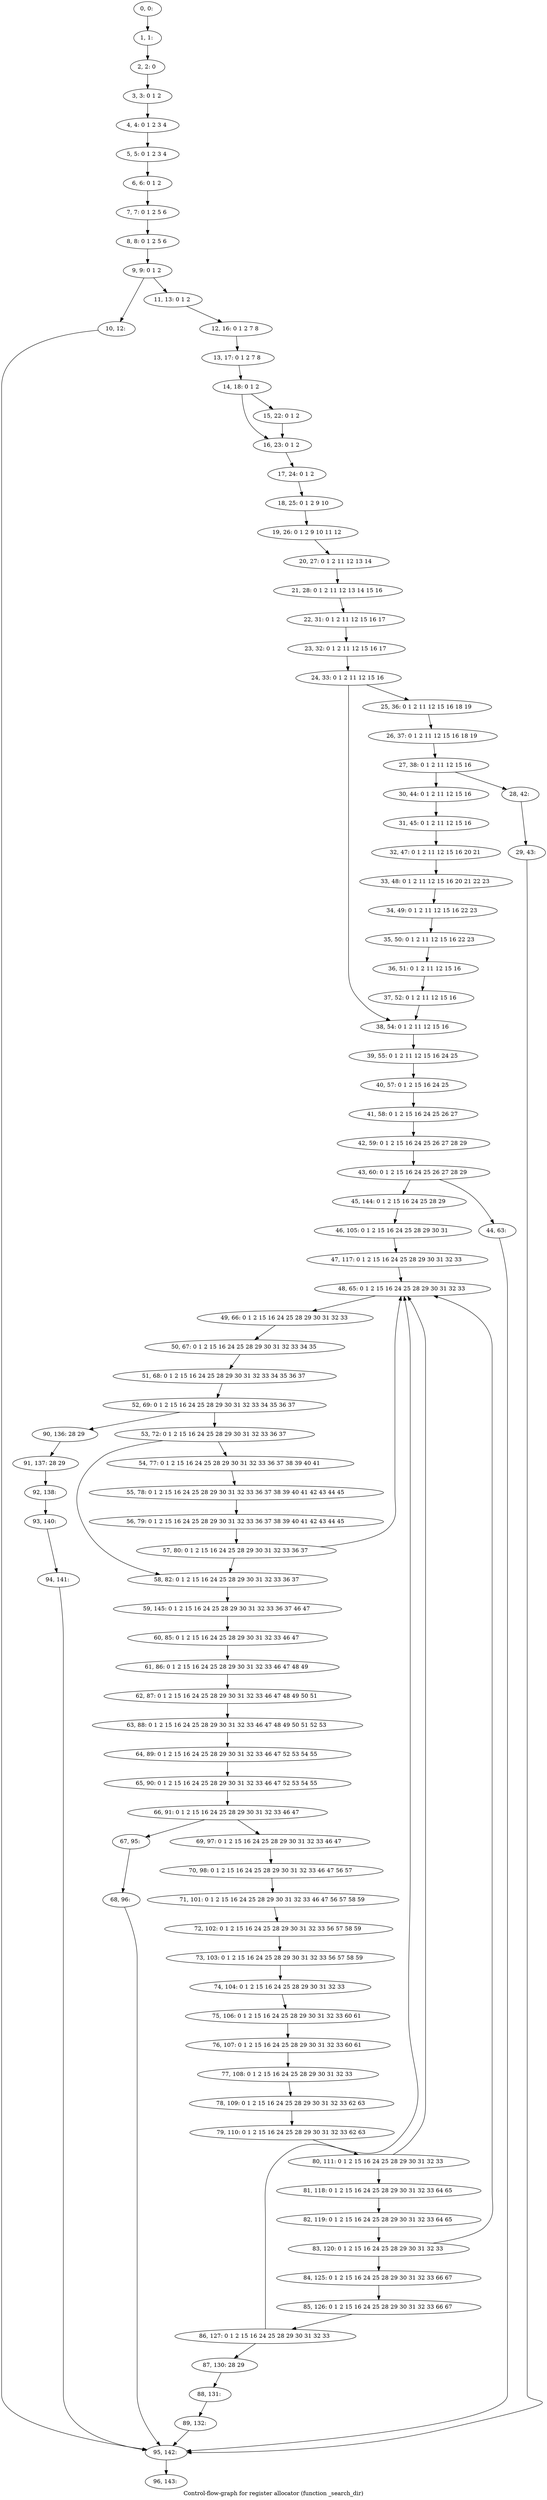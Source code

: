 digraph G {
graph [label="Control-flow-graph for register allocator (function _search_dir)"]
0[label="0, 0: "];
1[label="1, 1: "];
2[label="2, 2: 0 "];
3[label="3, 3: 0 1 2 "];
4[label="4, 4: 0 1 2 3 4 "];
5[label="5, 5: 0 1 2 3 4 "];
6[label="6, 6: 0 1 2 "];
7[label="7, 7: 0 1 2 5 6 "];
8[label="8, 8: 0 1 2 5 6 "];
9[label="9, 9: 0 1 2 "];
10[label="10, 12: "];
11[label="11, 13: 0 1 2 "];
12[label="12, 16: 0 1 2 7 8 "];
13[label="13, 17: 0 1 2 7 8 "];
14[label="14, 18: 0 1 2 "];
15[label="15, 22: 0 1 2 "];
16[label="16, 23: 0 1 2 "];
17[label="17, 24: 0 1 2 "];
18[label="18, 25: 0 1 2 9 10 "];
19[label="19, 26: 0 1 2 9 10 11 12 "];
20[label="20, 27: 0 1 2 11 12 13 14 "];
21[label="21, 28: 0 1 2 11 12 13 14 15 16 "];
22[label="22, 31: 0 1 2 11 12 15 16 17 "];
23[label="23, 32: 0 1 2 11 12 15 16 17 "];
24[label="24, 33: 0 1 2 11 12 15 16 "];
25[label="25, 36: 0 1 2 11 12 15 16 18 19 "];
26[label="26, 37: 0 1 2 11 12 15 16 18 19 "];
27[label="27, 38: 0 1 2 11 12 15 16 "];
28[label="28, 42: "];
29[label="29, 43: "];
30[label="30, 44: 0 1 2 11 12 15 16 "];
31[label="31, 45: 0 1 2 11 12 15 16 "];
32[label="32, 47: 0 1 2 11 12 15 16 20 21 "];
33[label="33, 48: 0 1 2 11 12 15 16 20 21 22 23 "];
34[label="34, 49: 0 1 2 11 12 15 16 22 23 "];
35[label="35, 50: 0 1 2 11 12 15 16 22 23 "];
36[label="36, 51: 0 1 2 11 12 15 16 "];
37[label="37, 52: 0 1 2 11 12 15 16 "];
38[label="38, 54: 0 1 2 11 12 15 16 "];
39[label="39, 55: 0 1 2 11 12 15 16 24 25 "];
40[label="40, 57: 0 1 2 15 16 24 25 "];
41[label="41, 58: 0 1 2 15 16 24 25 26 27 "];
42[label="42, 59: 0 1 2 15 16 24 25 26 27 28 29 "];
43[label="43, 60: 0 1 2 15 16 24 25 26 27 28 29 "];
44[label="44, 63: "];
45[label="45, 144: 0 1 2 15 16 24 25 28 29 "];
46[label="46, 105: 0 1 2 15 16 24 25 28 29 30 31 "];
47[label="47, 117: 0 1 2 15 16 24 25 28 29 30 31 32 33 "];
48[label="48, 65: 0 1 2 15 16 24 25 28 29 30 31 32 33 "];
49[label="49, 66: 0 1 2 15 16 24 25 28 29 30 31 32 33 "];
50[label="50, 67: 0 1 2 15 16 24 25 28 29 30 31 32 33 34 35 "];
51[label="51, 68: 0 1 2 15 16 24 25 28 29 30 31 32 33 34 35 36 37 "];
52[label="52, 69: 0 1 2 15 16 24 25 28 29 30 31 32 33 34 35 36 37 "];
53[label="53, 72: 0 1 2 15 16 24 25 28 29 30 31 32 33 36 37 "];
54[label="54, 77: 0 1 2 15 16 24 25 28 29 30 31 32 33 36 37 38 39 40 41 "];
55[label="55, 78: 0 1 2 15 16 24 25 28 29 30 31 32 33 36 37 38 39 40 41 42 43 44 45 "];
56[label="56, 79: 0 1 2 15 16 24 25 28 29 30 31 32 33 36 37 38 39 40 41 42 43 44 45 "];
57[label="57, 80: 0 1 2 15 16 24 25 28 29 30 31 32 33 36 37 "];
58[label="58, 82: 0 1 2 15 16 24 25 28 29 30 31 32 33 36 37 "];
59[label="59, 145: 0 1 2 15 16 24 25 28 29 30 31 32 33 36 37 46 47 "];
60[label="60, 85: 0 1 2 15 16 24 25 28 29 30 31 32 33 46 47 "];
61[label="61, 86: 0 1 2 15 16 24 25 28 29 30 31 32 33 46 47 48 49 "];
62[label="62, 87: 0 1 2 15 16 24 25 28 29 30 31 32 33 46 47 48 49 50 51 "];
63[label="63, 88: 0 1 2 15 16 24 25 28 29 30 31 32 33 46 47 48 49 50 51 52 53 "];
64[label="64, 89: 0 1 2 15 16 24 25 28 29 30 31 32 33 46 47 52 53 54 55 "];
65[label="65, 90: 0 1 2 15 16 24 25 28 29 30 31 32 33 46 47 52 53 54 55 "];
66[label="66, 91: 0 1 2 15 16 24 25 28 29 30 31 32 33 46 47 "];
67[label="67, 95: "];
68[label="68, 96: "];
69[label="69, 97: 0 1 2 15 16 24 25 28 29 30 31 32 33 46 47 "];
70[label="70, 98: 0 1 2 15 16 24 25 28 29 30 31 32 33 46 47 56 57 "];
71[label="71, 101: 0 1 2 15 16 24 25 28 29 30 31 32 33 46 47 56 57 58 59 "];
72[label="72, 102: 0 1 2 15 16 24 25 28 29 30 31 32 33 56 57 58 59 "];
73[label="73, 103: 0 1 2 15 16 24 25 28 29 30 31 32 33 56 57 58 59 "];
74[label="74, 104: 0 1 2 15 16 24 25 28 29 30 31 32 33 "];
75[label="75, 106: 0 1 2 15 16 24 25 28 29 30 31 32 33 60 61 "];
76[label="76, 107: 0 1 2 15 16 24 25 28 29 30 31 32 33 60 61 "];
77[label="77, 108: 0 1 2 15 16 24 25 28 29 30 31 32 33 "];
78[label="78, 109: 0 1 2 15 16 24 25 28 29 30 31 32 33 62 63 "];
79[label="79, 110: 0 1 2 15 16 24 25 28 29 30 31 32 33 62 63 "];
80[label="80, 111: 0 1 2 15 16 24 25 28 29 30 31 32 33 "];
81[label="81, 118: 0 1 2 15 16 24 25 28 29 30 31 32 33 64 65 "];
82[label="82, 119: 0 1 2 15 16 24 25 28 29 30 31 32 33 64 65 "];
83[label="83, 120: 0 1 2 15 16 24 25 28 29 30 31 32 33 "];
84[label="84, 125: 0 1 2 15 16 24 25 28 29 30 31 32 33 66 67 "];
85[label="85, 126: 0 1 2 15 16 24 25 28 29 30 31 32 33 66 67 "];
86[label="86, 127: 0 1 2 15 16 24 25 28 29 30 31 32 33 "];
87[label="87, 130: 28 29 "];
88[label="88, 131: "];
89[label="89, 132: "];
90[label="90, 136: 28 29 "];
91[label="91, 137: 28 29 "];
92[label="92, 138: "];
93[label="93, 140: "];
94[label="94, 141: "];
95[label="95, 142: "];
96[label="96, 143: "];
0->1 ;
1->2 ;
2->3 ;
3->4 ;
4->5 ;
5->6 ;
6->7 ;
7->8 ;
8->9 ;
9->10 ;
9->11 ;
10->95 ;
11->12 ;
12->13 ;
13->14 ;
14->15 ;
14->16 ;
15->16 ;
16->17 ;
17->18 ;
18->19 ;
19->20 ;
20->21 ;
21->22 ;
22->23 ;
23->24 ;
24->25 ;
24->38 ;
25->26 ;
26->27 ;
27->28 ;
27->30 ;
28->29 ;
29->95 ;
30->31 ;
31->32 ;
32->33 ;
33->34 ;
34->35 ;
35->36 ;
36->37 ;
37->38 ;
38->39 ;
39->40 ;
40->41 ;
41->42 ;
42->43 ;
43->44 ;
43->45 ;
44->95 ;
45->46 ;
46->47 ;
47->48 ;
48->49 ;
49->50 ;
50->51 ;
51->52 ;
52->53 ;
52->90 ;
53->54 ;
53->58 ;
54->55 ;
55->56 ;
56->57 ;
57->58 ;
57->48 ;
58->59 ;
59->60 ;
60->61 ;
61->62 ;
62->63 ;
63->64 ;
64->65 ;
65->66 ;
66->67 ;
66->69 ;
67->68 ;
68->95 ;
69->70 ;
70->71 ;
71->72 ;
72->73 ;
73->74 ;
74->75 ;
75->76 ;
76->77 ;
77->78 ;
78->79 ;
79->80 ;
80->81 ;
80->48 ;
81->82 ;
82->83 ;
83->84 ;
83->48 ;
84->85 ;
85->86 ;
86->87 ;
86->48 ;
87->88 ;
88->89 ;
89->95 ;
90->91 ;
91->92 ;
92->93 ;
93->94 ;
94->95 ;
95->96 ;
}
